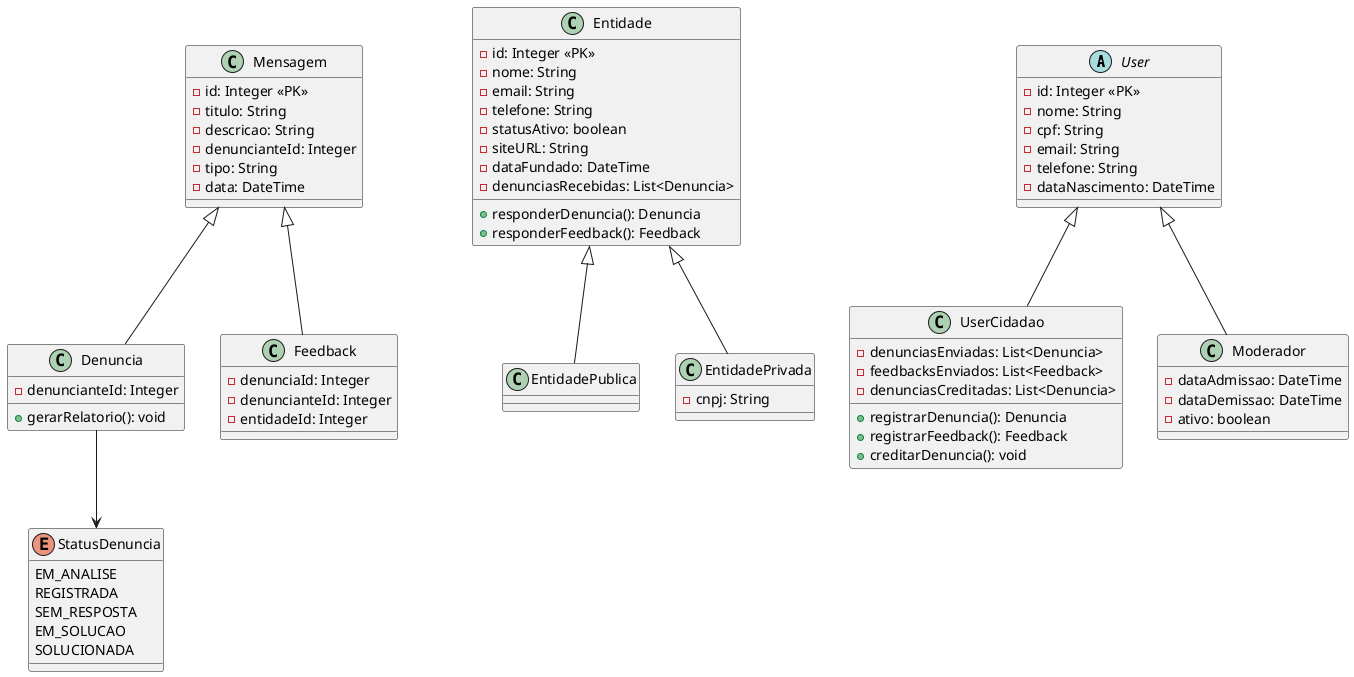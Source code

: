 @startuml
abstract class User {
  - id: Integer <<PK>>
  - nome: String
  - cpf: String
  - email: String
  - telefone: String 
  - dataNascimento: DateTime
}

class UserCidadao {
  - denunciasEnviadas: List<Denuncia> 
  - feedbacksEnviados: List<Feedback>
  - denunciasCreditadas: List<Denuncia>
  + registrarDenuncia(): Denuncia
  + registrarFeedback(): Feedback
  + creditarDenuncia(): void
}

class Moderador {
  - dataAdmissao: DateTime
  - dataDemissao: DateTime
  - ativo: boolean
}

UserCidadao -up-|> User
Moderador -up-|> User

class Entidade {
  - id: Integer <<PK>>
  - nome: String
  - email: String
  - telefone: String
  - statusAtivo: boolean 
  - siteURL: String 
  - dataFundado: DateTime
  - denunciasRecebidas: List<Denuncia>
  + responderDenuncia(): Denuncia
  + responderFeedback(): Feedback
}


class EntidadePublica {
} 

class EntidadePrivada {
  - cnpj: String
}

EntidadePublica -up-|> Entidade
EntidadePrivada -up-|> Entidade

class Mensagem {
  - id: Integer <<PK>>
  - titulo: String
  - descricao: String
  - denuncianteId: Integer
  - tipo: String 
  - data: DateTime
}

class Denuncia {
  - denuncianteId: Integer
  + gerarRelatorio(): void
}

class Feedback {
  - denunciaId: Integer
  - denuncianteId: Integer
  - entidadeId: Integer
}
Denuncia -up-|> Mensagem
Feedback -up-|> Mensagem 

enum StatusDenuncia {
  EM_ANALISE
  REGISTRADA
  SEM_RESPOSTA
  EM_SOLUCAO
  SOLUCIONADA
}

Denuncia --> StatusDenuncia
@enduml
